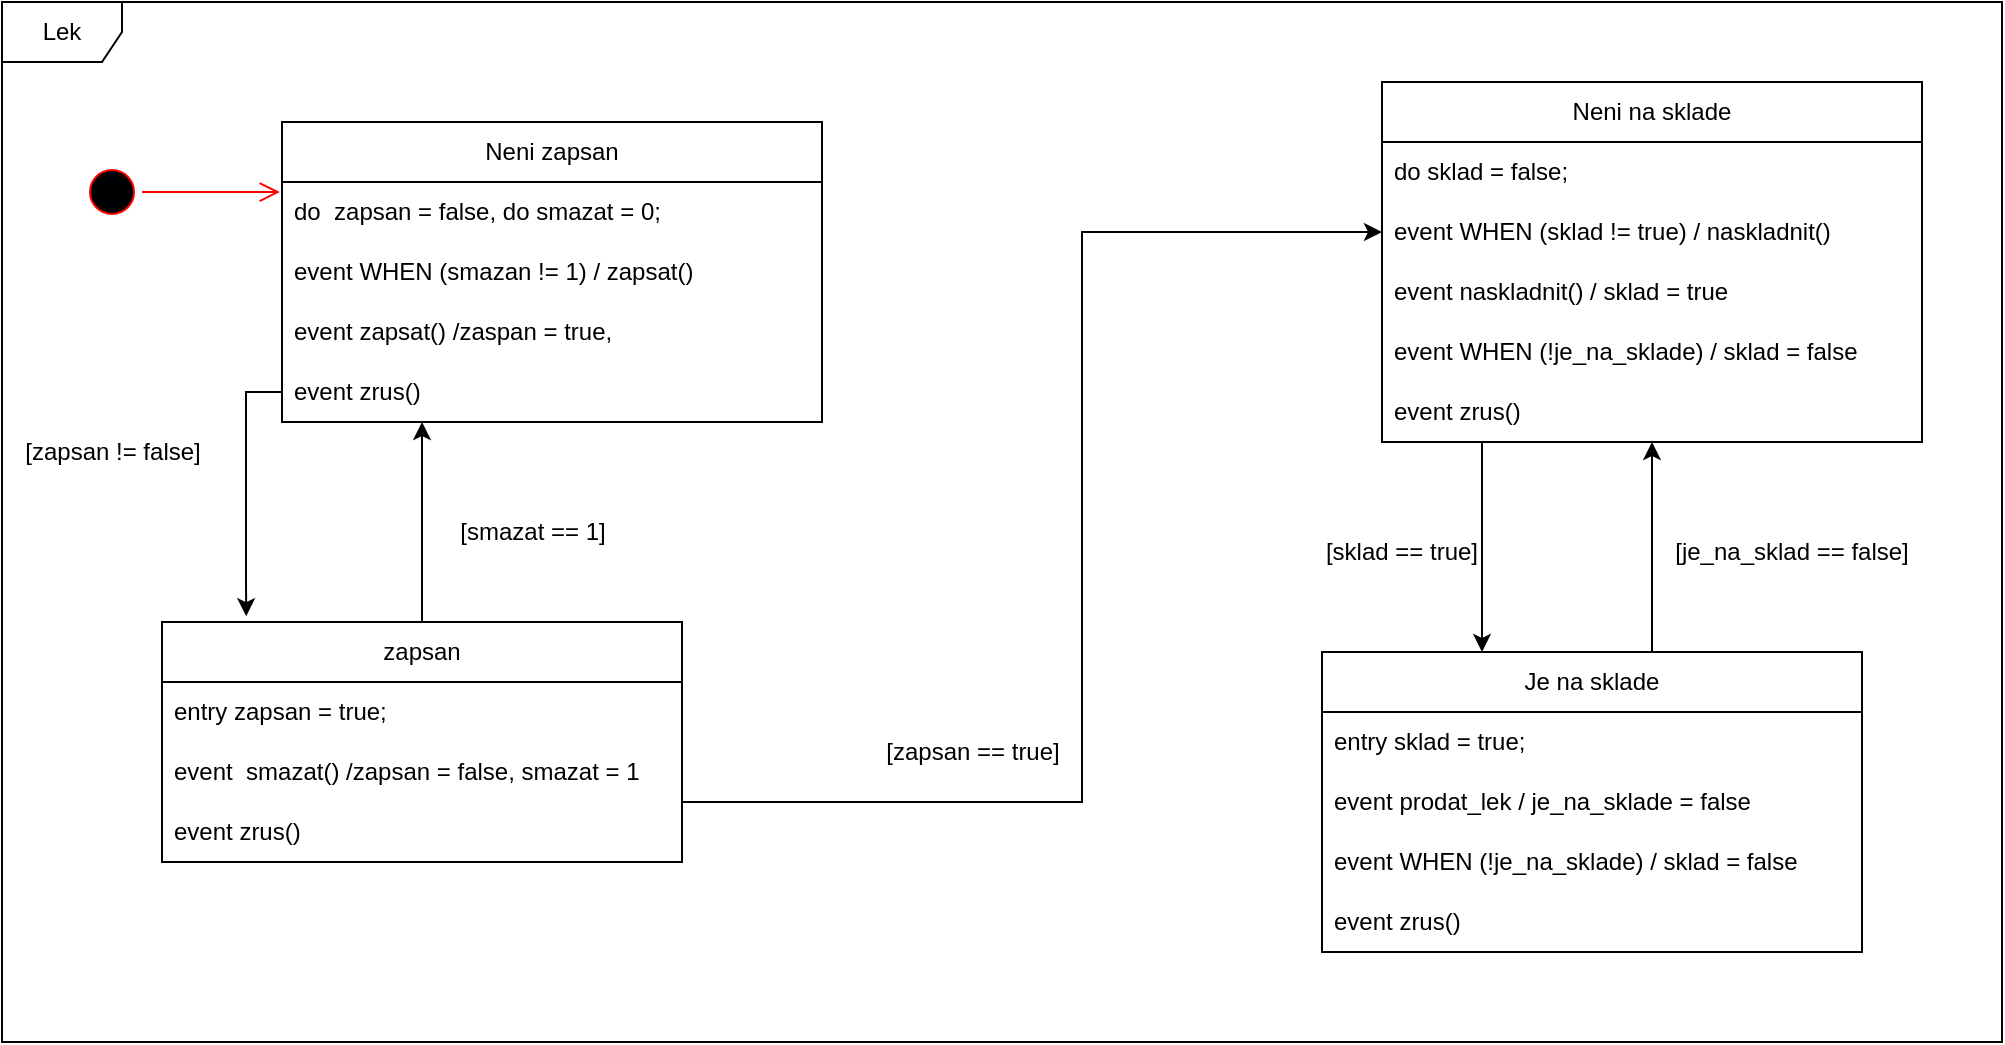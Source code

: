 <mxfile version="22.1.5" type="device">
  <diagram name="Page-1" id="58cdce13-f638-feb5-8d6f-7d28b1aa9fa0">
    <mxGraphModel dx="984" dy="660" grid="1" gridSize="10" guides="1" tooltips="1" connect="1" arrows="1" fold="1" page="1" pageScale="1" pageWidth="1100" pageHeight="850" background="none" math="0" shadow="0">
      <root>
        <mxCell id="0" />
        <mxCell id="1" parent="0" />
        <mxCell id="InFwi8KaWEEAhwMyEkg3-11" style="edgeStyle=orthogonalEdgeStyle;rounded=0;orthogonalLoop=1;jettySize=auto;html=1;" parent="1" source="a7hoAzgMeFDYxmFGqqUO-38" target="InFwi8KaWEEAhwMyEkg3-1" edge="1">
          <mxGeometry relative="1" as="geometry">
            <Array as="points">
              <mxPoint x="825" y="340" />
              <mxPoint x="825" y="340" />
            </Array>
          </mxGeometry>
        </mxCell>
        <mxCell id="a7hoAzgMeFDYxmFGqqUO-38" value="Je na sklade" style="swimlane;fontStyle=0;childLayout=stackLayout;horizontal=1;startSize=30;horizontalStack=0;resizeParent=1;resizeParentMax=0;resizeLast=0;collapsible=1;marginBottom=0;whiteSpace=wrap;html=1;" parent="1" vertex="1">
          <mxGeometry x="660" y="375" width="270" height="150" as="geometry" />
        </mxCell>
        <mxCell id="a7hoAzgMeFDYxmFGqqUO-74" value="entry sklad = true;" style="text;strokeColor=none;fillColor=none;align=left;verticalAlign=middle;spacingLeft=4;spacingRight=4;overflow=hidden;points=[[0,0.5],[1,0.5]];portConstraint=eastwest;rotatable=0;whiteSpace=wrap;html=1;" parent="a7hoAzgMeFDYxmFGqqUO-38" vertex="1">
          <mxGeometry y="30" width="270" height="30" as="geometry" />
        </mxCell>
        <mxCell id="a7hoAzgMeFDYxmFGqqUO-39" value="event prodat_lek / je_na_sklade = false" style="text;strokeColor=none;fillColor=none;align=left;verticalAlign=middle;spacingLeft=4;spacingRight=4;overflow=hidden;points=[[0,0.5],[1,0.5]];portConstraint=eastwest;rotatable=0;whiteSpace=wrap;html=1;" parent="a7hoAzgMeFDYxmFGqqUO-38" vertex="1">
          <mxGeometry y="60" width="270" height="30" as="geometry" />
        </mxCell>
        <mxCell id="a7hoAzgMeFDYxmFGqqUO-40" value="event WHEN (!je_na_sklade) / sklad = false" style="text;strokeColor=none;fillColor=none;align=left;verticalAlign=middle;spacingLeft=4;spacingRight=4;overflow=hidden;points=[[0,0.5],[1,0.5]];portConstraint=eastwest;rotatable=0;whiteSpace=wrap;html=1;" parent="a7hoAzgMeFDYxmFGqqUO-38" vertex="1">
          <mxGeometry y="90" width="270" height="30" as="geometry" />
        </mxCell>
        <mxCell id="a7hoAzgMeFDYxmFGqqUO-41" value="event zrus()" style="text;strokeColor=none;fillColor=none;align=left;verticalAlign=middle;spacingLeft=4;spacingRight=4;overflow=hidden;points=[[0,0.5],[1,0.5]];portConstraint=eastwest;rotatable=0;whiteSpace=wrap;html=1;" parent="a7hoAzgMeFDYxmFGqqUO-38" vertex="1">
          <mxGeometry y="120" width="270" height="30" as="geometry" />
        </mxCell>
        <mxCell id="InFwi8KaWEEAhwMyEkg3-12" style="edgeStyle=orthogonalEdgeStyle;rounded=0;orthogonalLoop=1;jettySize=auto;html=1;entryX=0;entryY=0.5;entryDx=0;entryDy=0;" parent="1" source="a7hoAzgMeFDYxmFGqqUO-46" target="InFwi8KaWEEAhwMyEkg3-3" edge="1">
          <mxGeometry relative="1" as="geometry">
            <Array as="points">
              <mxPoint x="540" y="450" />
              <mxPoint x="540" y="165" />
            </Array>
          </mxGeometry>
        </mxCell>
        <mxCell id="InFwi8KaWEEAhwMyEkg3-21" style="edgeStyle=orthogonalEdgeStyle;rounded=0;orthogonalLoop=1;jettySize=auto;html=1;" parent="1" source="a7hoAzgMeFDYxmFGqqUO-46" target="a7hoAzgMeFDYxmFGqqUO-66" edge="1">
          <mxGeometry relative="1" as="geometry">
            <Array as="points">
              <mxPoint x="210" y="280" />
              <mxPoint x="210" y="280" />
            </Array>
          </mxGeometry>
        </mxCell>
        <mxCell id="a7hoAzgMeFDYxmFGqqUO-46" value="zapsan" style="swimlane;fontStyle=0;childLayout=stackLayout;horizontal=1;startSize=30;horizontalStack=0;resizeParent=1;resizeParentMax=0;resizeLast=0;collapsible=1;marginBottom=0;whiteSpace=wrap;html=1;" parent="1" vertex="1">
          <mxGeometry x="80" y="360" width="260" height="120" as="geometry" />
        </mxCell>
        <mxCell id="a7hoAzgMeFDYxmFGqqUO-47" value="entry zapsan = true;" style="text;strokeColor=none;fillColor=none;align=left;verticalAlign=middle;spacingLeft=4;spacingRight=4;overflow=hidden;points=[[0,0.5],[1,0.5]];portConstraint=eastwest;rotatable=0;whiteSpace=wrap;html=1;" parent="a7hoAzgMeFDYxmFGqqUO-46" vertex="1">
          <mxGeometry y="30" width="260" height="30" as="geometry" />
        </mxCell>
        <mxCell id="InFwi8KaWEEAhwMyEkg3-14" value="event&amp;nbsp; smazat() /zapsan = false, smazat = 1" style="text;strokeColor=none;fillColor=none;align=left;verticalAlign=middle;spacingLeft=4;spacingRight=4;overflow=hidden;points=[[0,0.5],[1,0.5]];portConstraint=eastwest;rotatable=0;whiteSpace=wrap;html=1;" parent="a7hoAzgMeFDYxmFGqqUO-46" vertex="1">
          <mxGeometry y="60" width="260" height="30" as="geometry" />
        </mxCell>
        <mxCell id="OFmTkcQ4O3wWDwpeKF2P-6" value="event zrus()" style="text;strokeColor=none;fillColor=none;align=left;verticalAlign=middle;spacingLeft=4;spacingRight=4;overflow=hidden;points=[[0,0.5],[1,0.5]];portConstraint=eastwest;rotatable=0;whiteSpace=wrap;html=1;" parent="a7hoAzgMeFDYxmFGqqUO-46" vertex="1">
          <mxGeometry y="90" width="260" height="30" as="geometry" />
        </mxCell>
        <mxCell id="a7hoAzgMeFDYxmFGqqUO-63" value="Neni zapsan" style="swimlane;fontStyle=0;childLayout=stackLayout;horizontal=1;startSize=30;horizontalStack=0;resizeParent=1;resizeParentMax=0;resizeLast=0;collapsible=1;marginBottom=0;whiteSpace=wrap;html=1;" parent="1" vertex="1">
          <mxGeometry x="140" y="110" width="270" height="150" as="geometry" />
        </mxCell>
        <mxCell id="a7hoAzgMeFDYxmFGqqUO-73" value="do&amp;nbsp; zapsan = false, do smazat = 0;" style="text;strokeColor=none;fillColor=none;align=left;verticalAlign=middle;spacingLeft=4;spacingRight=4;overflow=hidden;points=[[0,0.5],[1,0.5]];portConstraint=eastwest;rotatable=0;whiteSpace=wrap;html=1;" parent="a7hoAzgMeFDYxmFGqqUO-63" vertex="1">
          <mxGeometry y="30" width="270" height="30" as="geometry" />
        </mxCell>
        <mxCell id="a7hoAzgMeFDYxmFGqqUO-65" value="event WHEN (smazan != 1) / zapsat()" style="text;strokeColor=none;fillColor=none;align=left;verticalAlign=middle;spacingLeft=4;spacingRight=4;overflow=hidden;points=[[0,0.5],[1,0.5]];portConstraint=eastwest;rotatable=0;whiteSpace=wrap;html=1;" parent="a7hoAzgMeFDYxmFGqqUO-63" vertex="1">
          <mxGeometry y="60" width="270" height="30" as="geometry" />
        </mxCell>
        <mxCell id="OFmTkcQ4O3wWDwpeKF2P-2" value="event zapsat() /zaspan = true," style="text;strokeColor=none;fillColor=none;align=left;verticalAlign=middle;spacingLeft=4;spacingRight=4;overflow=hidden;points=[[0,0.5],[1,0.5]];portConstraint=eastwest;rotatable=0;whiteSpace=wrap;html=1;" parent="a7hoAzgMeFDYxmFGqqUO-63" vertex="1">
          <mxGeometry y="90" width="270" height="30" as="geometry" />
        </mxCell>
        <mxCell id="a7hoAzgMeFDYxmFGqqUO-66" value="event zrus()" style="text;strokeColor=none;fillColor=none;align=left;verticalAlign=middle;spacingLeft=4;spacingRight=4;overflow=hidden;points=[[0,0.5],[1,0.5]];portConstraint=eastwest;rotatable=0;whiteSpace=wrap;html=1;" parent="a7hoAzgMeFDYxmFGqqUO-63" vertex="1">
          <mxGeometry y="120" width="270" height="30" as="geometry" />
        </mxCell>
        <mxCell id="a7hoAzgMeFDYxmFGqqUO-68" value="[zapsan != false]" style="text;html=1;align=center;verticalAlign=middle;resizable=0;points=[];autosize=1;strokeColor=none;fillColor=none;" parent="1" vertex="1">
          <mxGeometry y="260" width="110" height="30" as="geometry" />
        </mxCell>
        <mxCell id="a7hoAzgMeFDYxmFGqqUO-71" value="[zapsan == true]" style="text;html=1;align=center;verticalAlign=middle;resizable=0;points=[];autosize=1;strokeColor=none;fillColor=none;" parent="1" vertex="1">
          <mxGeometry x="430" y="410" width="110" height="30" as="geometry" />
        </mxCell>
        <mxCell id="InFwi8KaWEEAhwMyEkg3-6" style="edgeStyle=orthogonalEdgeStyle;rounded=0;orthogonalLoop=1;jettySize=auto;html=1;" parent="1" source="InFwi8KaWEEAhwMyEkg3-1" target="a7hoAzgMeFDYxmFGqqUO-38" edge="1">
          <mxGeometry relative="1" as="geometry">
            <Array as="points">
              <mxPoint x="740" y="340" />
              <mxPoint x="740" y="340" />
            </Array>
          </mxGeometry>
        </mxCell>
        <mxCell id="InFwi8KaWEEAhwMyEkg3-1" value="Neni na sklade" style="swimlane;fontStyle=0;childLayout=stackLayout;horizontal=1;startSize=30;horizontalStack=0;resizeParent=1;resizeParentMax=0;resizeLast=0;collapsible=1;marginBottom=0;whiteSpace=wrap;html=1;" parent="1" vertex="1">
          <mxGeometry x="690" y="90" width="270" height="180" as="geometry" />
        </mxCell>
        <mxCell id="InFwi8KaWEEAhwMyEkg3-2" value="do sklad = false;" style="text;strokeColor=none;fillColor=none;align=left;verticalAlign=middle;spacingLeft=4;spacingRight=4;overflow=hidden;points=[[0,0.5],[1,0.5]];portConstraint=eastwest;rotatable=0;whiteSpace=wrap;html=1;" parent="InFwi8KaWEEAhwMyEkg3-1" vertex="1">
          <mxGeometry y="30" width="270" height="30" as="geometry" />
        </mxCell>
        <mxCell id="InFwi8KaWEEAhwMyEkg3-3" value="event WHEN (sklad != true) / naskladnit()" style="text;strokeColor=none;fillColor=none;align=left;verticalAlign=middle;spacingLeft=4;spacingRight=4;overflow=hidden;points=[[0,0.5],[1,0.5]];portConstraint=eastwest;rotatable=0;whiteSpace=wrap;html=1;" parent="InFwi8KaWEEAhwMyEkg3-1" vertex="1">
          <mxGeometry y="60" width="270" height="30" as="geometry" />
        </mxCell>
        <mxCell id="jumvT-95QA2QLT6KWwjG-2" value="event naskladnit() / sklad = true" style="text;strokeColor=none;fillColor=none;align=left;verticalAlign=middle;spacingLeft=4;spacingRight=4;overflow=hidden;points=[[0,0.5],[1,0.5]];portConstraint=eastwest;rotatable=0;whiteSpace=wrap;html=1;" vertex="1" parent="InFwi8KaWEEAhwMyEkg3-1">
          <mxGeometry y="90" width="270" height="30" as="geometry" />
        </mxCell>
        <mxCell id="InFwi8KaWEEAhwMyEkg3-4" value="event WHEN (!je_na_sklade) / sklad = false" style="text;strokeColor=none;fillColor=none;align=left;verticalAlign=middle;spacingLeft=4;spacingRight=4;overflow=hidden;points=[[0,0.5],[1,0.5]];portConstraint=eastwest;rotatable=0;whiteSpace=wrap;html=1;" parent="InFwi8KaWEEAhwMyEkg3-1" vertex="1">
          <mxGeometry y="120" width="270" height="30" as="geometry" />
        </mxCell>
        <mxCell id="InFwi8KaWEEAhwMyEkg3-5" value="event zrus()" style="text;strokeColor=none;fillColor=none;align=left;verticalAlign=middle;spacingLeft=4;spacingRight=4;overflow=hidden;points=[[0,0.5],[1,0.5]];portConstraint=eastwest;rotatable=0;whiteSpace=wrap;html=1;" parent="InFwi8KaWEEAhwMyEkg3-1" vertex="1">
          <mxGeometry y="150" width="270" height="30" as="geometry" />
        </mxCell>
        <mxCell id="InFwi8KaWEEAhwMyEkg3-15" style="edgeStyle=orthogonalEdgeStyle;rounded=0;orthogonalLoop=1;jettySize=auto;html=1;entryX=0.162;entryY=-0.024;entryDx=0;entryDy=0;entryPerimeter=0;" parent="1" source="a7hoAzgMeFDYxmFGqqUO-66" target="a7hoAzgMeFDYxmFGqqUO-46" edge="1">
          <mxGeometry relative="1" as="geometry">
            <Array as="points">
              <mxPoint x="122" y="245" />
              <mxPoint x="122" y="340" />
            </Array>
          </mxGeometry>
        </mxCell>
        <mxCell id="InFwi8KaWEEAhwMyEkg3-17" value="[smazat == 1]" style="text;html=1;align=center;verticalAlign=middle;resizable=0;points=[];autosize=1;strokeColor=none;fillColor=none;" parent="1" vertex="1">
          <mxGeometry x="215" y="300" width="100" height="30" as="geometry" />
        </mxCell>
        <mxCell id="jumvT-95QA2QLT6KWwjG-3" value="[sklad == true]" style="text;html=1;strokeColor=none;fillColor=none;align=center;verticalAlign=middle;whiteSpace=wrap;rounded=0;" vertex="1" parent="1">
          <mxGeometry x="660" y="310" width="80" height="30" as="geometry" />
        </mxCell>
        <mxCell id="jumvT-95QA2QLT6KWwjG-4" value="[je_na_sklad == false]" style="text;html=1;strokeColor=none;fillColor=none;align=center;verticalAlign=middle;whiteSpace=wrap;rounded=0;" vertex="1" parent="1">
          <mxGeometry x="830" y="310" width="130" height="30" as="geometry" />
        </mxCell>
        <mxCell id="jumvT-95QA2QLT6KWwjG-5" value="Lek" style="shape=umlFrame;whiteSpace=wrap;html=1;pointerEvents=0;" vertex="1" parent="1">
          <mxGeometry y="50" width="1000" height="520" as="geometry" />
        </mxCell>
        <mxCell id="jumvT-95QA2QLT6KWwjG-8" value="" style="ellipse;html=1;shape=startState;fillColor=#000000;strokeColor=#ff0000;" vertex="1" parent="1">
          <mxGeometry x="40" y="130" width="30" height="30" as="geometry" />
        </mxCell>
        <mxCell id="jumvT-95QA2QLT6KWwjG-9" value="" style="edgeStyle=orthogonalEdgeStyle;html=1;verticalAlign=bottom;endArrow=open;endSize=8;strokeColor=#ff0000;rounded=0;entryX=-0.004;entryY=0.167;entryDx=0;entryDy=0;entryPerimeter=0;" edge="1" source="jumvT-95QA2QLT6KWwjG-8" parent="1" target="a7hoAzgMeFDYxmFGqqUO-73">
          <mxGeometry relative="1" as="geometry">
            <mxPoint x="55" y="220" as="targetPoint" />
          </mxGeometry>
        </mxCell>
      </root>
    </mxGraphModel>
  </diagram>
</mxfile>

